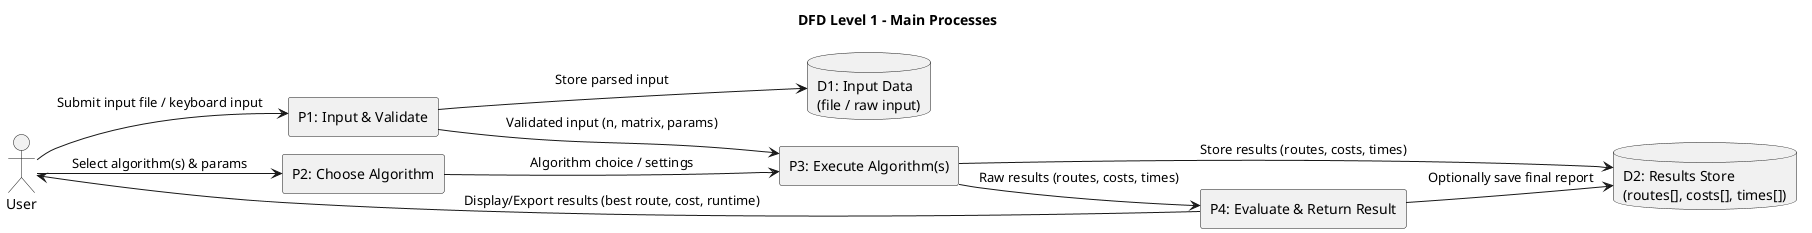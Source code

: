@startuml
!pragma layout smetana
left to right direction
skinparam packageStyle rectangle
skinparam handwritten false

actor User

rectangle "P1: Input & Validate" as P1
rectangle "P2: Choose Algorithm" as P2
rectangle "P3: Execute Algorithm(s)" as P3
rectangle "P4: Evaluate & Return Result" as P4

database "D1: Input Data\n(file / raw input)" as D1
database "D2: Results Store\n(routes[], costs[], times[])" as D2

title DFD Level 1 - Main Processes

' External interactions
User --> P1 : Submit input file / keyboard input
P1 --> D1 : Store parsed input
P1 --> P3 : Validated input (n, matrix, params)

' Algorithm selection
User --> P2 : Select algorithm(s) & params
P2 --> P3 : Algorithm choice / settings

' Execution and storage
P3 --> D2 : Store results (routes, costs, times)
P3 --> P4 : Raw results (routes, costs, times)

' Evaluation and output
P4 --> User : Display/Export results (best route, cost, runtime)
P4 --> D2 : Optionally save final report

@enduml
